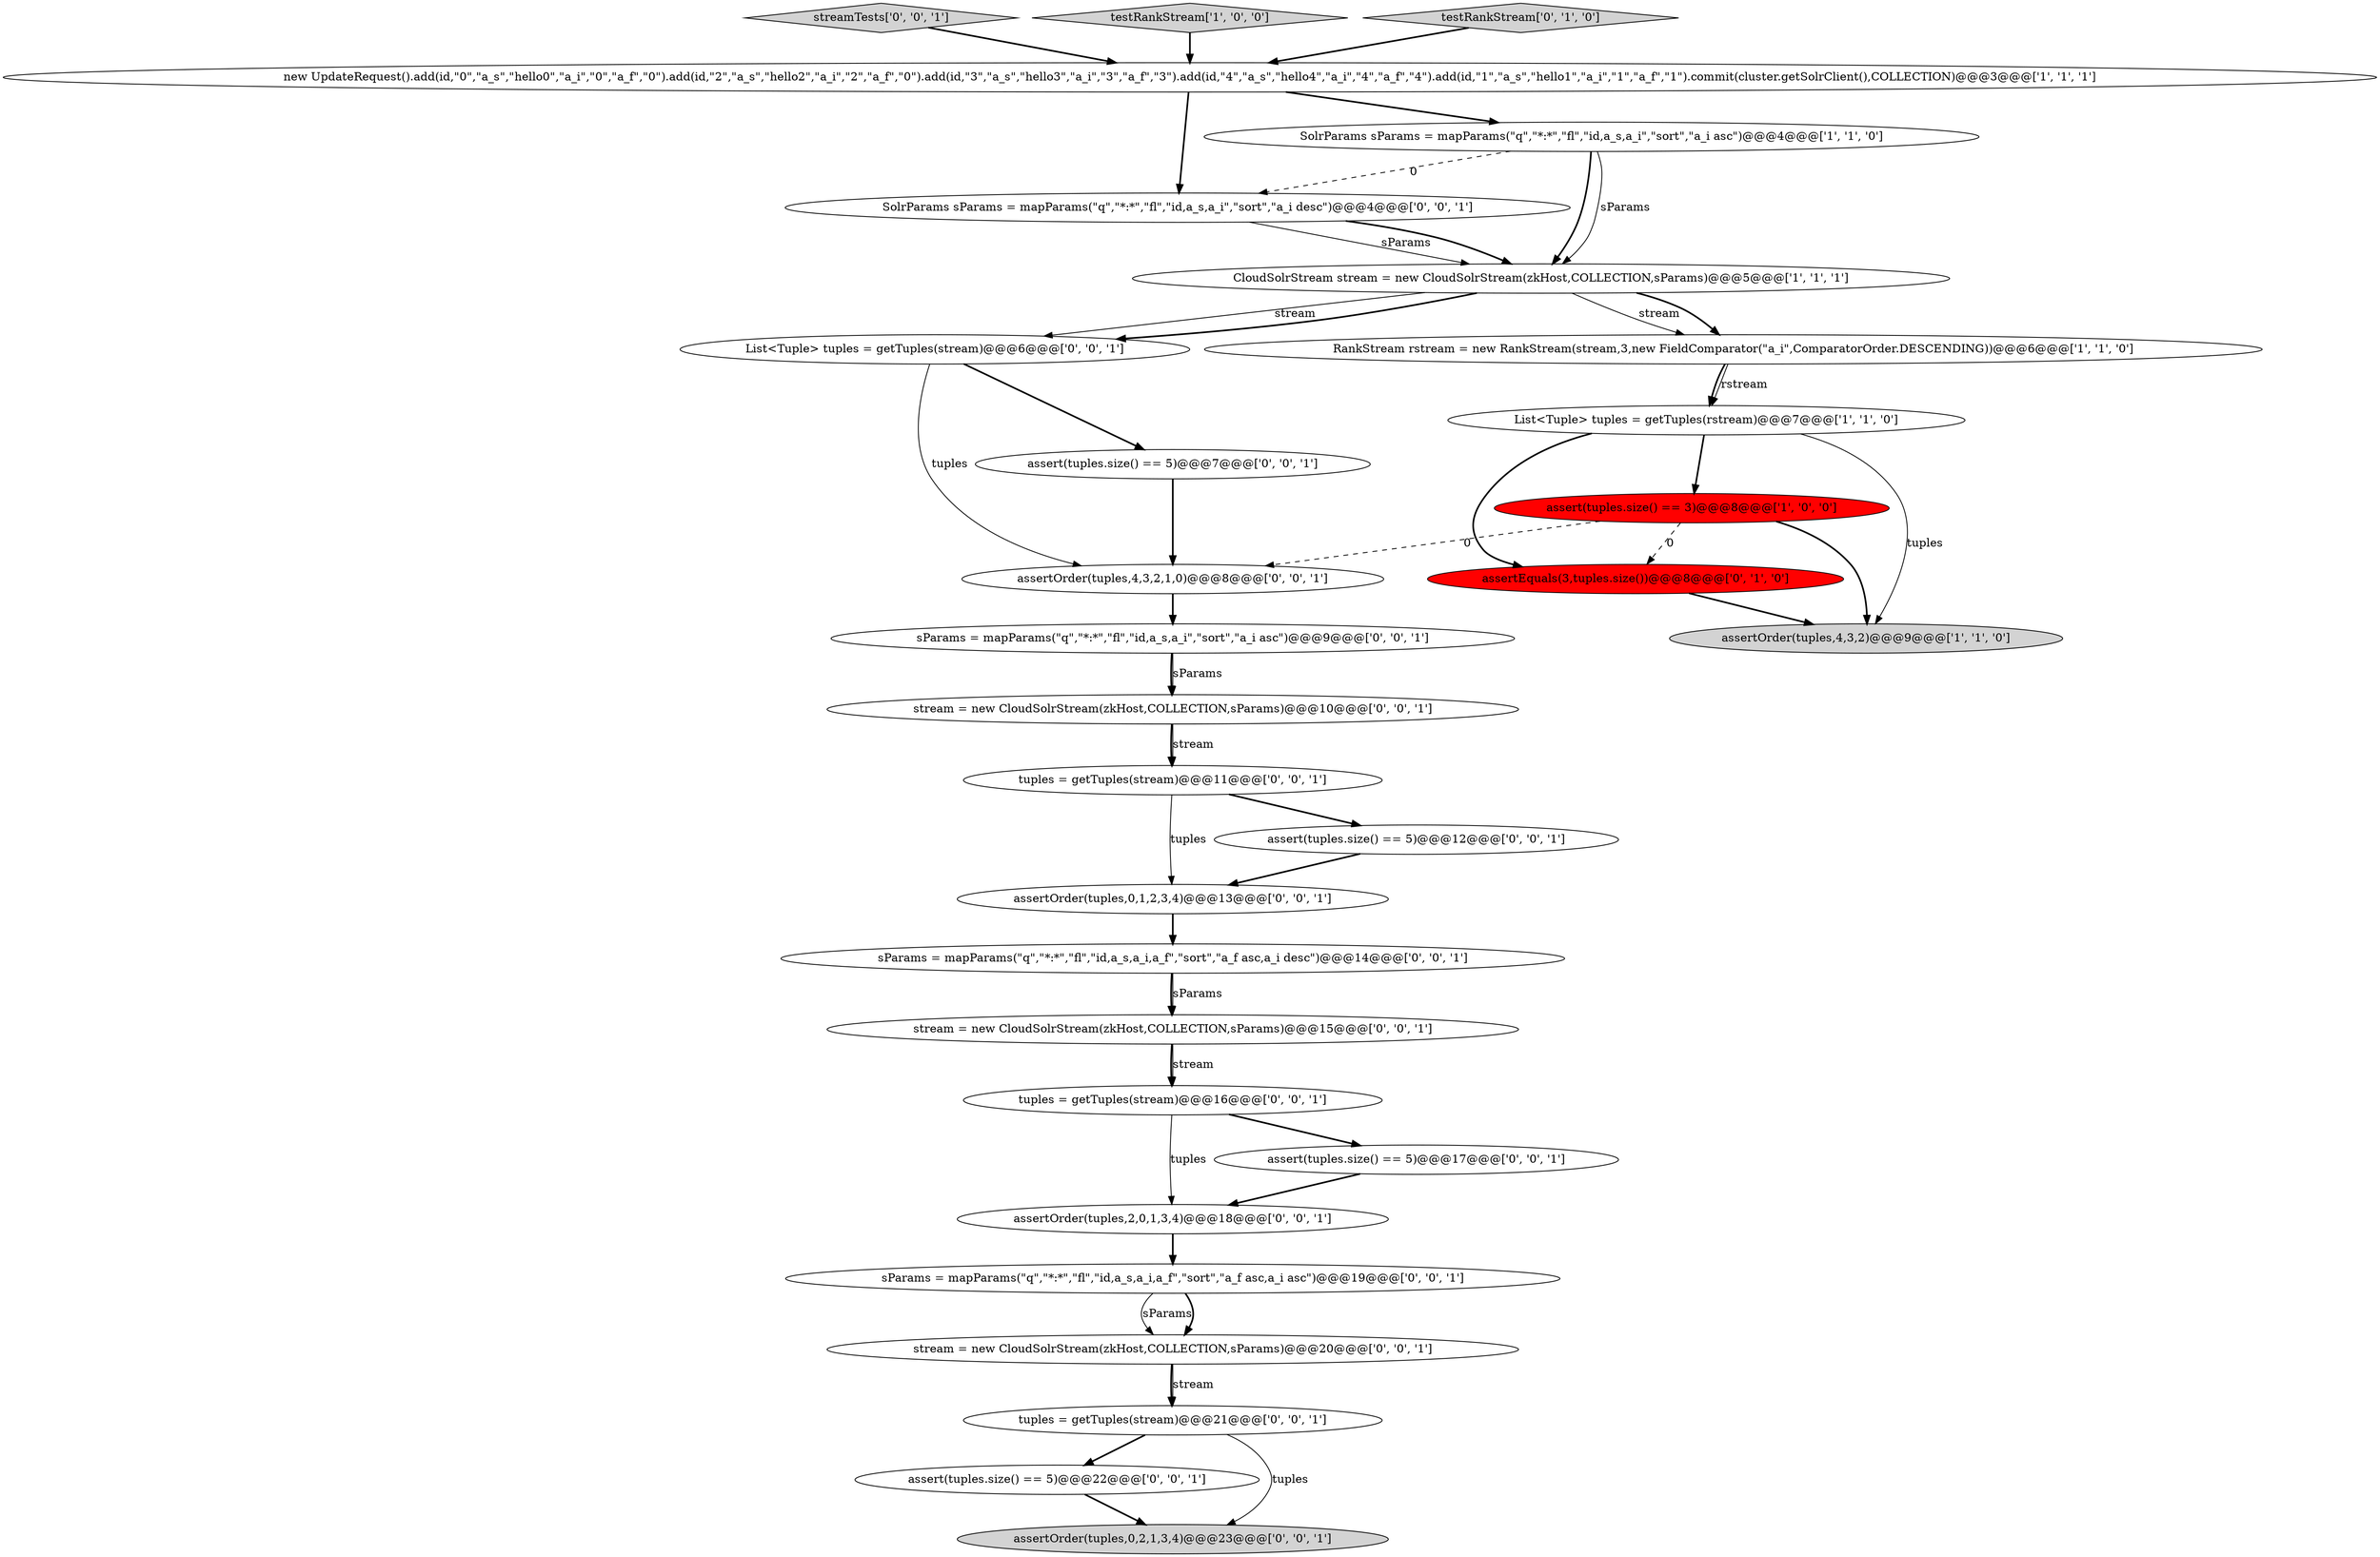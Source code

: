 digraph {
20 [style = filled, label = "assert(tuples.size() == 5)@@@22@@@['0', '0', '1']", fillcolor = white, shape = ellipse image = "AAA0AAABBB3BBB"];
16 [style = filled, label = "streamTests['0', '0', '1']", fillcolor = lightgray, shape = diamond image = "AAA0AAABBB3BBB"];
26 [style = filled, label = "stream = new CloudSolrStream(zkHost,COLLECTION,sParams)@@@15@@@['0', '0', '1']", fillcolor = white, shape = ellipse image = "AAA0AAABBB3BBB"];
11 [style = filled, label = "List<Tuple> tuples = getTuples(stream)@@@6@@@['0', '0', '1']", fillcolor = white, shape = ellipse image = "AAA0AAABBB3BBB"];
22 [style = filled, label = "assertOrder(tuples,2,0,1,3,4)@@@18@@@['0', '0', '1']", fillcolor = white, shape = ellipse image = "AAA0AAABBB3BBB"];
10 [style = filled, label = "assertOrder(tuples,0,1,2,3,4)@@@13@@@['0', '0', '1']", fillcolor = white, shape = ellipse image = "AAA0AAABBB3BBB"];
14 [style = filled, label = "sParams = mapParams(\"q\",\"*:*\",\"fl\",\"id,a_s,a_i,a_f\",\"sort\",\"a_f asc,a_i asc\")@@@19@@@['0', '0', '1']", fillcolor = white, shape = ellipse image = "AAA0AAABBB3BBB"];
12 [style = filled, label = "tuples = getTuples(stream)@@@21@@@['0', '0', '1']", fillcolor = white, shape = ellipse image = "AAA0AAABBB3BBB"];
2 [style = filled, label = "assert(tuples.size() == 3)@@@8@@@['1', '0', '0']", fillcolor = red, shape = ellipse image = "AAA1AAABBB1BBB"];
7 [style = filled, label = "RankStream rstream = new RankStream(stream,3,new FieldComparator(\"a_i\",ComparatorOrder.DESCENDING))@@@6@@@['1', '1', '0']", fillcolor = white, shape = ellipse image = "AAA0AAABBB1BBB"];
0 [style = filled, label = "new UpdateRequest().add(id,\"0\",\"a_s\",\"hello0\",\"a_i\",\"0\",\"a_f\",\"0\").add(id,\"2\",\"a_s\",\"hello2\",\"a_i\",\"2\",\"a_f\",\"0\").add(id,\"3\",\"a_s\",\"hello3\",\"a_i\",\"3\",\"a_f\",\"3\").add(id,\"4\",\"a_s\",\"hello4\",\"a_i\",\"4\",\"a_f\",\"4\").add(id,\"1\",\"a_s\",\"hello1\",\"a_i\",\"1\",\"a_f\",\"1\").commit(cluster.getSolrClient(),COLLECTION)@@@3@@@['1', '1', '1']", fillcolor = white, shape = ellipse image = "AAA0AAABBB1BBB"];
3 [style = filled, label = "assertOrder(tuples,4,3,2)@@@9@@@['1', '1', '0']", fillcolor = lightgray, shape = ellipse image = "AAA0AAABBB1BBB"];
29 [style = filled, label = "tuples = getTuples(stream)@@@16@@@['0', '0', '1']", fillcolor = white, shape = ellipse image = "AAA0AAABBB3BBB"];
5 [style = filled, label = "testRankStream['1', '0', '0']", fillcolor = lightgray, shape = diamond image = "AAA0AAABBB1BBB"];
4 [style = filled, label = "List<Tuple> tuples = getTuples(rstream)@@@7@@@['1', '1', '0']", fillcolor = white, shape = ellipse image = "AAA0AAABBB1BBB"];
1 [style = filled, label = "SolrParams sParams = mapParams(\"q\",\"*:*\",\"fl\",\"id,a_s,a_i\",\"sort\",\"a_i asc\")@@@4@@@['1', '1', '0']", fillcolor = white, shape = ellipse image = "AAA0AAABBB1BBB"];
15 [style = filled, label = "sParams = mapParams(\"q\",\"*:*\",\"fl\",\"id,a_s,a_i,a_f\",\"sort\",\"a_f asc,a_i desc\")@@@14@@@['0', '0', '1']", fillcolor = white, shape = ellipse image = "AAA0AAABBB3BBB"];
25 [style = filled, label = "sParams = mapParams(\"q\",\"*:*\",\"fl\",\"id,a_s,a_i\",\"sort\",\"a_i asc\")@@@9@@@['0', '0', '1']", fillcolor = white, shape = ellipse image = "AAA0AAABBB3BBB"];
24 [style = filled, label = "assert(tuples.size() == 5)@@@7@@@['0', '0', '1']", fillcolor = white, shape = ellipse image = "AAA0AAABBB3BBB"];
28 [style = filled, label = "assertOrder(tuples,0,2,1,3,4)@@@23@@@['0', '0', '1']", fillcolor = lightgray, shape = ellipse image = "AAA0AAABBB3BBB"];
17 [style = filled, label = "tuples = getTuples(stream)@@@11@@@['0', '0', '1']", fillcolor = white, shape = ellipse image = "AAA0AAABBB3BBB"];
13 [style = filled, label = "stream = new CloudSolrStream(zkHost,COLLECTION,sParams)@@@20@@@['0', '0', '1']", fillcolor = white, shape = ellipse image = "AAA0AAABBB3BBB"];
27 [style = filled, label = "SolrParams sParams = mapParams(\"q\",\"*:*\",\"fl\",\"id,a_s,a_i\",\"sort\",\"a_i desc\")@@@4@@@['0', '0', '1']", fillcolor = white, shape = ellipse image = "AAA0AAABBB3BBB"];
18 [style = filled, label = "stream = new CloudSolrStream(zkHost,COLLECTION,sParams)@@@10@@@['0', '0', '1']", fillcolor = white, shape = ellipse image = "AAA0AAABBB3BBB"];
23 [style = filled, label = "assert(tuples.size() == 5)@@@12@@@['0', '0', '1']", fillcolor = white, shape = ellipse image = "AAA0AAABBB3BBB"];
9 [style = filled, label = "testRankStream['0', '1', '0']", fillcolor = lightgray, shape = diamond image = "AAA0AAABBB2BBB"];
21 [style = filled, label = "assertOrder(tuples,4,3,2,1,0)@@@8@@@['0', '0', '1']", fillcolor = white, shape = ellipse image = "AAA0AAABBB3BBB"];
8 [style = filled, label = "assertEquals(3,tuples.size())@@@8@@@['0', '1', '0']", fillcolor = red, shape = ellipse image = "AAA1AAABBB2BBB"];
19 [style = filled, label = "assert(tuples.size() == 5)@@@17@@@['0', '0', '1']", fillcolor = white, shape = ellipse image = "AAA0AAABBB3BBB"];
6 [style = filled, label = "CloudSolrStream stream = new CloudSolrStream(zkHost,COLLECTION,sParams)@@@5@@@['1', '1', '1']", fillcolor = white, shape = ellipse image = "AAA0AAABBB1BBB"];
6->11 [style = solid, label="stream"];
16->0 [style = bold, label=""];
10->15 [style = bold, label=""];
9->0 [style = bold, label=""];
14->13 [style = solid, label="sParams"];
4->3 [style = solid, label="tuples"];
0->27 [style = bold, label=""];
1->27 [style = dashed, label="0"];
26->29 [style = bold, label=""];
2->3 [style = bold, label=""];
27->6 [style = solid, label="sParams"];
8->3 [style = bold, label=""];
20->28 [style = bold, label=""];
25->18 [style = bold, label=""];
18->17 [style = bold, label=""];
12->20 [style = bold, label=""];
6->7 [style = solid, label="stream"];
18->17 [style = solid, label="stream"];
4->2 [style = bold, label=""];
7->4 [style = bold, label=""];
21->25 [style = bold, label=""];
11->24 [style = bold, label=""];
2->8 [style = dashed, label="0"];
17->10 [style = solid, label="tuples"];
27->6 [style = bold, label=""];
17->23 [style = bold, label=""];
15->26 [style = bold, label=""];
1->6 [style = bold, label=""];
13->12 [style = bold, label=""];
29->19 [style = bold, label=""];
12->28 [style = solid, label="tuples"];
5->0 [style = bold, label=""];
24->21 [style = bold, label=""];
2->21 [style = dashed, label="0"];
25->18 [style = solid, label="sParams"];
0->1 [style = bold, label=""];
6->11 [style = bold, label=""];
29->22 [style = solid, label="tuples"];
23->10 [style = bold, label=""];
4->8 [style = bold, label=""];
26->29 [style = solid, label="stream"];
11->21 [style = solid, label="tuples"];
14->13 [style = bold, label=""];
6->7 [style = bold, label=""];
22->14 [style = bold, label=""];
15->26 [style = solid, label="sParams"];
19->22 [style = bold, label=""];
1->6 [style = solid, label="sParams"];
13->12 [style = solid, label="stream"];
7->4 [style = solid, label="rstream"];
}
